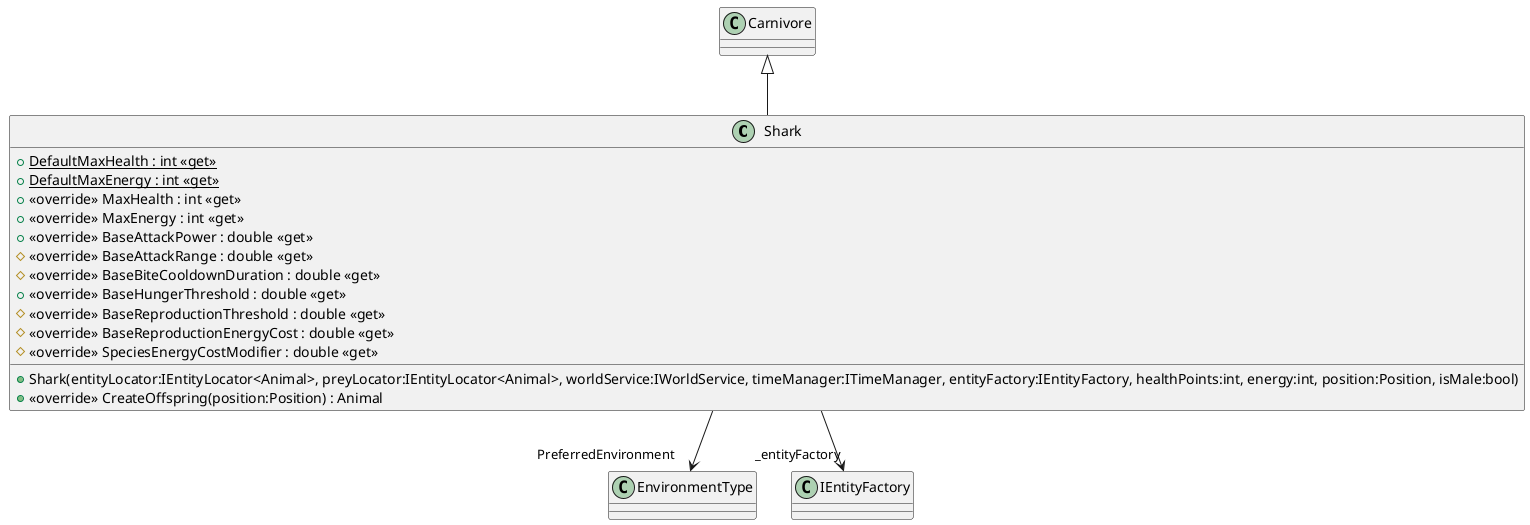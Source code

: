@startuml
class Shark {
    + {static} DefaultMaxHealth : int <<get>>
    + {static} DefaultMaxEnergy : int <<get>>
    + <<override>> MaxHealth : int <<get>>
    + <<override>> MaxEnergy : int <<get>>
    + <<override>> BaseAttackPower : double <<get>>
    # <<override>> BaseAttackRange : double <<get>>
    # <<override>> BaseBiteCooldownDuration : double <<get>>
    + <<override>> BaseHungerThreshold : double <<get>>
    # <<override>> BaseReproductionThreshold : double <<get>>
    # <<override>> BaseReproductionEnergyCost : double <<get>>
    # <<override>> SpeciesEnergyCostModifier : double <<get>>
    + Shark(entityLocator:IEntityLocator<Animal>, preyLocator:IEntityLocator<Animal>, worldService:IWorldService, timeManager:ITimeManager, entityFactory:IEntityFactory, healthPoints:int, energy:int, position:Position, isMale:bool)
    + <<override>> CreateOffspring(position:Position) : Animal
}
Carnivore <|-- Shark
Shark --> "PreferredEnvironment" EnvironmentType
Shark --> "_entityFactory" IEntityFactory
@enduml
